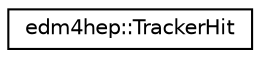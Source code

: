 digraph "Graphical Class Hierarchy"
{
 // LATEX_PDF_SIZE
  edge [fontname="Helvetica",fontsize="10",labelfontname="Helvetica",labelfontsize="10"];
  node [fontname="Helvetica",fontsize="10",shape=record];
  rankdir="LR";
  Node0 [label="edm4hep::TrackerHit",height=0.2,width=0.4,color="black", fillcolor="white", style="filled",URL="$classedm4hep_1_1_tracker_hit.html",tooltip="Tracker hit."];
}
